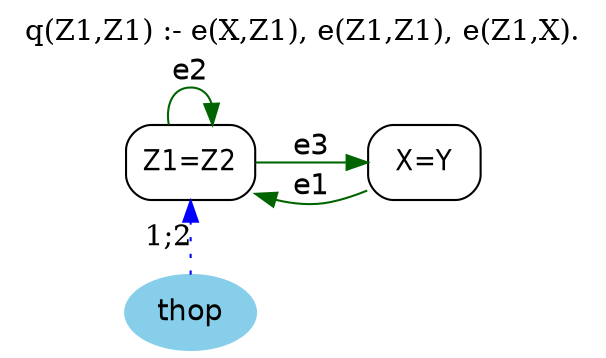 digraph G {
	graph [bb="0,0,240,164",
		label="q(Z1,Z1) :- e(X,Z1), e(Z1,Z1), e(Z1,X).",
		labelloc=t,
		lheight=0.21,
		lp="120,152.5",
		lwidth=3.11,
		rankdir=LR
	];
	node [label="\N"];
	Z1	 [fontname="Helvetica-Narrow",
		height=0.5,
		label="Z1=Z2",
		pos="67,90",
		shape=box,
		style=rounded,
		width=0.79167];
	Z1 -> Z1	 [color=darkgreen,
		fontname=helvetica,
		label=e2,
		lp="67,133.5",
		pos="e,76.769,108.15 57.231,108.15 55.728,117.54 58.984,126 67,126 71.885,126 75.002,122.86 76.352,118.28"];
	X	 [fontname="Helvetica-Narrow",
		height=0.5,
		label="X=Y",
		pos="174.6,90",
		shape=box,
		style=rounded,
		width=0.75];
	Z1 -> X	 [color=darkgreen,
		fontname=helvetica,
		label=e3,
		lp="121.6,97.5",
		pos="e,147.4,90 95.552,90 108.35,90 123.62,90 137.3,90"];
	X -> Z1	 [color=darkgreen,
		fontname=helvetica,
		label=e1,
		lp="121.6,78.5",
		pos="e,95.691,75.035 147.55,76.541 141.76,74.245 135.58,72.212 129.6,71 121.69,69.4 113.36,70.149 105.44,72.068"];
	thop	 [color=skyblue,
		fillcolor=skyblue,
		fontname=helvetica,
		height=0.5,
		pos="67,18",
		shape=oval,
		style="filled,rounded",
		width=0.79437];
	thop -> Z1	 [color=blue,
		constraint=false,
		label="1;2",
		lp="56.5,54",
		pos="e,67,71.587 67,36.169 67,43.869 67,53.026 67,61.583",
		style=dotted];
}
